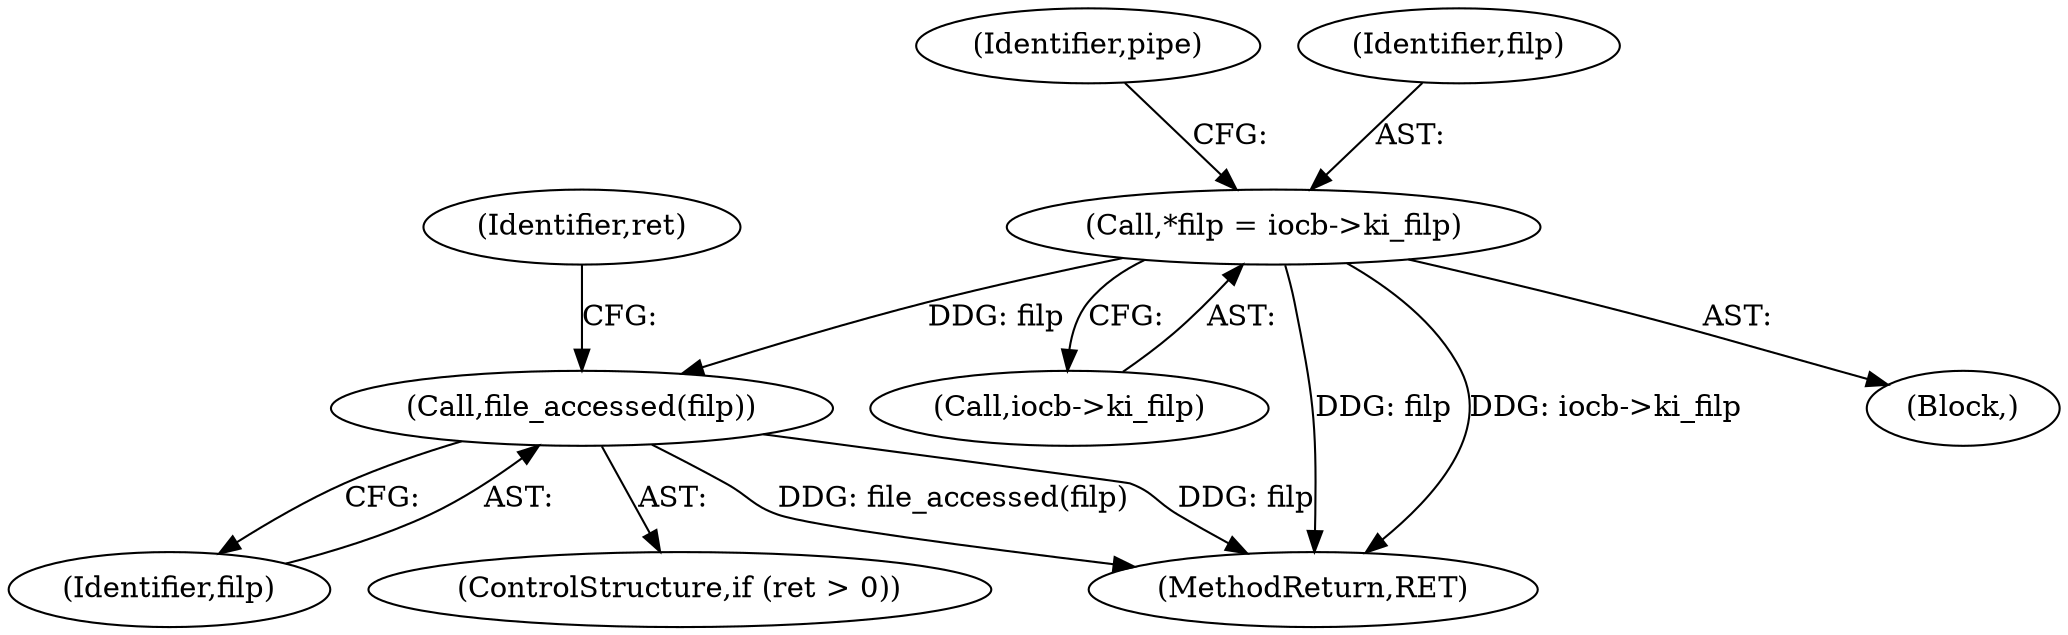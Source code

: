 digraph "0_linux_637b58c2887e5e57850865839cc75f59184b23d1_1@pointer" {
"1000114" [label="(Call,*filp = iocb->ki_filp)"];
"1000436" [label="(Call,file_accessed(filp))"];
"1000121" [label="(Identifier,pipe)"];
"1000114" [label="(Call,*filp = iocb->ki_filp)"];
"1000437" [label="(Identifier,filp)"];
"1000432" [label="(ControlStructure,if (ret > 0))"];
"1000439" [label="(Identifier,ret)"];
"1000116" [label="(Call,iocb->ki_filp)"];
"1000440" [label="(MethodReturn,RET)"];
"1000112" [label="(Block,)"];
"1000436" [label="(Call,file_accessed(filp))"];
"1000115" [label="(Identifier,filp)"];
"1000114" -> "1000112"  [label="AST: "];
"1000114" -> "1000116"  [label="CFG: "];
"1000115" -> "1000114"  [label="AST: "];
"1000116" -> "1000114"  [label="AST: "];
"1000121" -> "1000114"  [label="CFG: "];
"1000114" -> "1000440"  [label="DDG: filp"];
"1000114" -> "1000440"  [label="DDG: iocb->ki_filp"];
"1000114" -> "1000436"  [label="DDG: filp"];
"1000436" -> "1000432"  [label="AST: "];
"1000436" -> "1000437"  [label="CFG: "];
"1000437" -> "1000436"  [label="AST: "];
"1000439" -> "1000436"  [label="CFG: "];
"1000436" -> "1000440"  [label="DDG: file_accessed(filp)"];
"1000436" -> "1000440"  [label="DDG: filp"];
}
